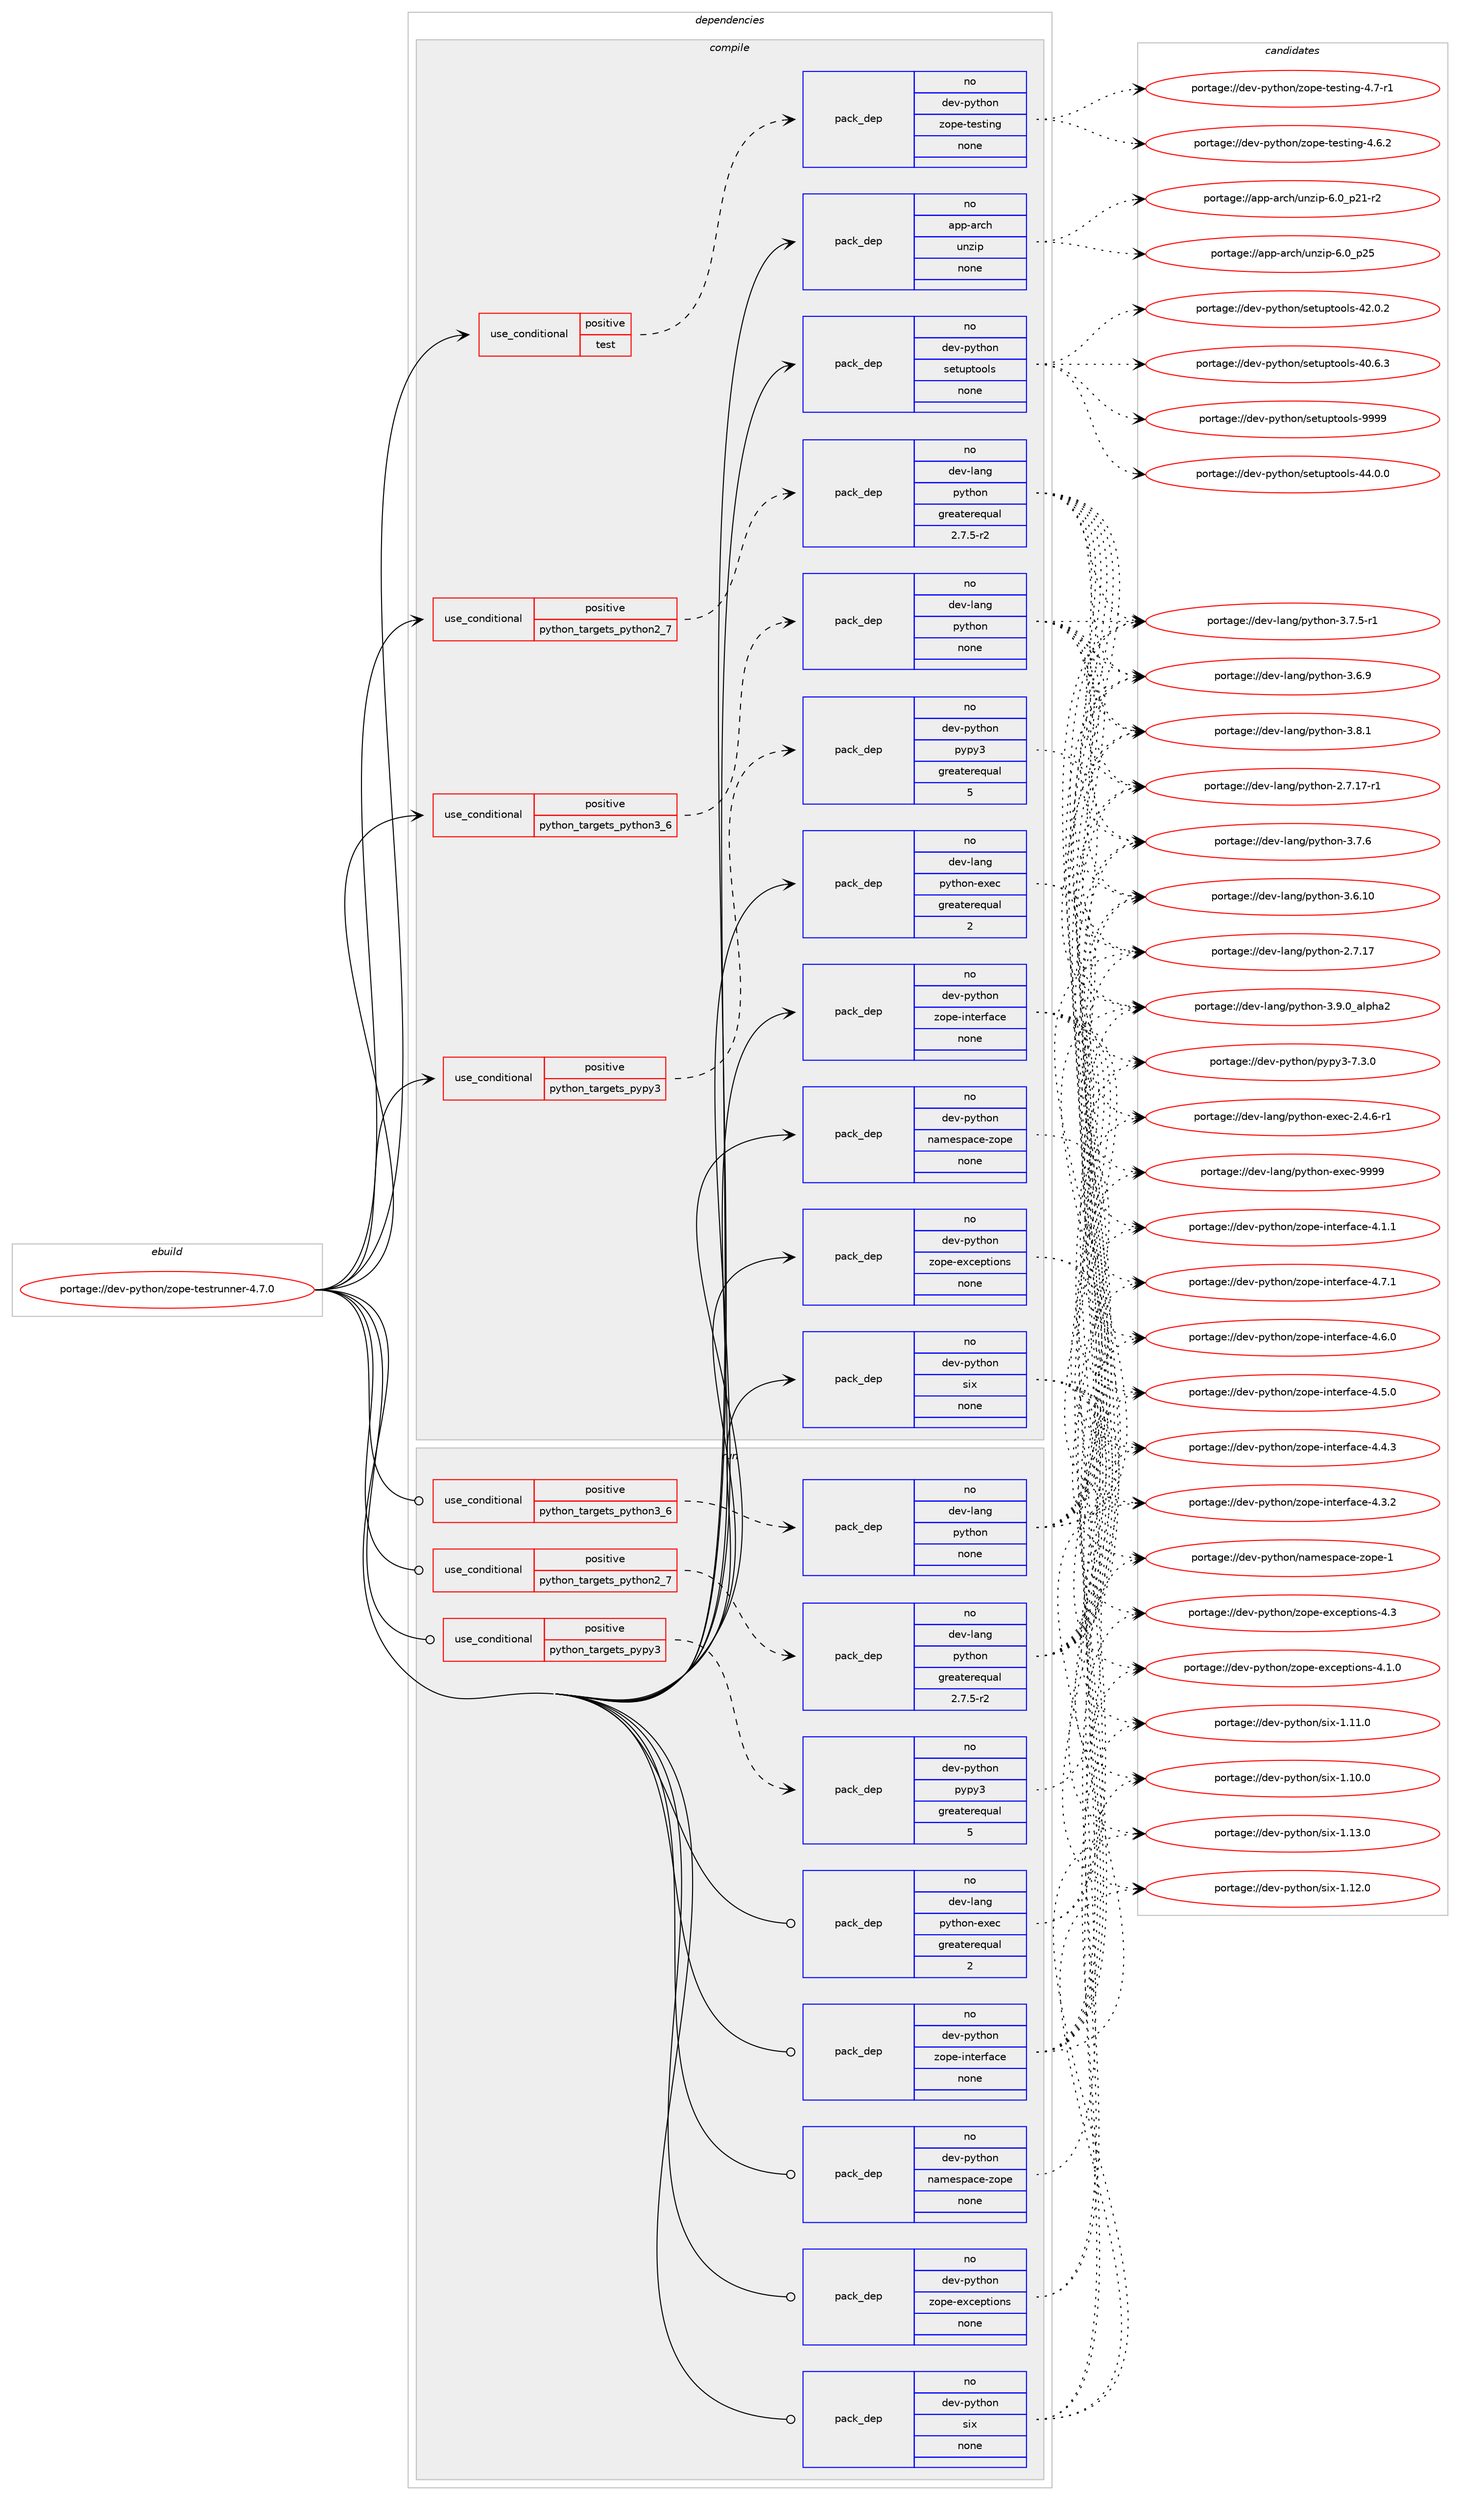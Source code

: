 digraph prolog {

# *************
# Graph options
# *************

newrank=true;
concentrate=true;
compound=true;
graph [rankdir=LR,fontname=Helvetica,fontsize=10,ranksep=1.5];#, ranksep=2.5, nodesep=0.2];
edge  [arrowhead=vee];
node  [fontname=Helvetica,fontsize=10];

# **********
# The ebuild
# **********

subgraph cluster_leftcol {
color=gray;
rank=same;
label=<<i>ebuild</i>>;
id [label="portage://dev-python/zope-testrunner-4.7.0", color=red, width=4, href="../dev-python/zope-testrunner-4.7.0.svg"];
}

# ****************
# The dependencies
# ****************

subgraph cluster_midcol {
color=gray;
label=<<i>dependencies</i>>;
subgraph cluster_compile {
fillcolor="#eeeeee";
style=filled;
label=<<i>compile</i>>;
subgraph cond103108 {
dependency416322 [label=<<TABLE BORDER="0" CELLBORDER="1" CELLSPACING="0" CELLPADDING="4"><TR><TD ROWSPAN="3" CELLPADDING="10">use_conditional</TD></TR><TR><TD>positive</TD></TR><TR><TD>python_targets_pypy3</TD></TR></TABLE>>, shape=none, color=red];
subgraph pack308333 {
dependency416323 [label=<<TABLE BORDER="0" CELLBORDER="1" CELLSPACING="0" CELLPADDING="4" WIDTH="220"><TR><TD ROWSPAN="6" CELLPADDING="30">pack_dep</TD></TR><TR><TD WIDTH="110">no</TD></TR><TR><TD>dev-python</TD></TR><TR><TD>pypy3</TD></TR><TR><TD>greaterequal</TD></TR><TR><TD>5</TD></TR></TABLE>>, shape=none, color=blue];
}
dependency416322:e -> dependency416323:w [weight=20,style="dashed",arrowhead="vee"];
}
id:e -> dependency416322:w [weight=20,style="solid",arrowhead="vee"];
subgraph cond103109 {
dependency416324 [label=<<TABLE BORDER="0" CELLBORDER="1" CELLSPACING="0" CELLPADDING="4"><TR><TD ROWSPAN="3" CELLPADDING="10">use_conditional</TD></TR><TR><TD>positive</TD></TR><TR><TD>python_targets_python2_7</TD></TR></TABLE>>, shape=none, color=red];
subgraph pack308334 {
dependency416325 [label=<<TABLE BORDER="0" CELLBORDER="1" CELLSPACING="0" CELLPADDING="4" WIDTH="220"><TR><TD ROWSPAN="6" CELLPADDING="30">pack_dep</TD></TR><TR><TD WIDTH="110">no</TD></TR><TR><TD>dev-lang</TD></TR><TR><TD>python</TD></TR><TR><TD>greaterequal</TD></TR><TR><TD>2.7.5-r2</TD></TR></TABLE>>, shape=none, color=blue];
}
dependency416324:e -> dependency416325:w [weight=20,style="dashed",arrowhead="vee"];
}
id:e -> dependency416324:w [weight=20,style="solid",arrowhead="vee"];
subgraph cond103110 {
dependency416326 [label=<<TABLE BORDER="0" CELLBORDER="1" CELLSPACING="0" CELLPADDING="4"><TR><TD ROWSPAN="3" CELLPADDING="10">use_conditional</TD></TR><TR><TD>positive</TD></TR><TR><TD>python_targets_python3_6</TD></TR></TABLE>>, shape=none, color=red];
subgraph pack308335 {
dependency416327 [label=<<TABLE BORDER="0" CELLBORDER="1" CELLSPACING="0" CELLPADDING="4" WIDTH="220"><TR><TD ROWSPAN="6" CELLPADDING="30">pack_dep</TD></TR><TR><TD WIDTH="110">no</TD></TR><TR><TD>dev-lang</TD></TR><TR><TD>python</TD></TR><TR><TD>none</TD></TR><TR><TD></TD></TR></TABLE>>, shape=none, color=blue];
}
dependency416326:e -> dependency416327:w [weight=20,style="dashed",arrowhead="vee"];
}
id:e -> dependency416326:w [weight=20,style="solid",arrowhead="vee"];
subgraph cond103111 {
dependency416328 [label=<<TABLE BORDER="0" CELLBORDER="1" CELLSPACING="0" CELLPADDING="4"><TR><TD ROWSPAN="3" CELLPADDING="10">use_conditional</TD></TR><TR><TD>positive</TD></TR><TR><TD>test</TD></TR></TABLE>>, shape=none, color=red];
subgraph pack308336 {
dependency416329 [label=<<TABLE BORDER="0" CELLBORDER="1" CELLSPACING="0" CELLPADDING="4" WIDTH="220"><TR><TD ROWSPAN="6" CELLPADDING="30">pack_dep</TD></TR><TR><TD WIDTH="110">no</TD></TR><TR><TD>dev-python</TD></TR><TR><TD>zope-testing</TD></TR><TR><TD>none</TD></TR><TR><TD></TD></TR></TABLE>>, shape=none, color=blue];
}
dependency416328:e -> dependency416329:w [weight=20,style="dashed",arrowhead="vee"];
}
id:e -> dependency416328:w [weight=20,style="solid",arrowhead="vee"];
subgraph pack308337 {
dependency416330 [label=<<TABLE BORDER="0" CELLBORDER="1" CELLSPACING="0" CELLPADDING="4" WIDTH="220"><TR><TD ROWSPAN="6" CELLPADDING="30">pack_dep</TD></TR><TR><TD WIDTH="110">no</TD></TR><TR><TD>app-arch</TD></TR><TR><TD>unzip</TD></TR><TR><TD>none</TD></TR><TR><TD></TD></TR></TABLE>>, shape=none, color=blue];
}
id:e -> dependency416330:w [weight=20,style="solid",arrowhead="vee"];
subgraph pack308338 {
dependency416331 [label=<<TABLE BORDER="0" CELLBORDER="1" CELLSPACING="0" CELLPADDING="4" WIDTH="220"><TR><TD ROWSPAN="6" CELLPADDING="30">pack_dep</TD></TR><TR><TD WIDTH="110">no</TD></TR><TR><TD>dev-lang</TD></TR><TR><TD>python-exec</TD></TR><TR><TD>greaterequal</TD></TR><TR><TD>2</TD></TR></TABLE>>, shape=none, color=blue];
}
id:e -> dependency416331:w [weight=20,style="solid",arrowhead="vee"];
subgraph pack308339 {
dependency416332 [label=<<TABLE BORDER="0" CELLBORDER="1" CELLSPACING="0" CELLPADDING="4" WIDTH="220"><TR><TD ROWSPAN="6" CELLPADDING="30">pack_dep</TD></TR><TR><TD WIDTH="110">no</TD></TR><TR><TD>dev-python</TD></TR><TR><TD>namespace-zope</TD></TR><TR><TD>none</TD></TR><TR><TD></TD></TR></TABLE>>, shape=none, color=blue];
}
id:e -> dependency416332:w [weight=20,style="solid",arrowhead="vee"];
subgraph pack308340 {
dependency416333 [label=<<TABLE BORDER="0" CELLBORDER="1" CELLSPACING="0" CELLPADDING="4" WIDTH="220"><TR><TD ROWSPAN="6" CELLPADDING="30">pack_dep</TD></TR><TR><TD WIDTH="110">no</TD></TR><TR><TD>dev-python</TD></TR><TR><TD>setuptools</TD></TR><TR><TD>none</TD></TR><TR><TD></TD></TR></TABLE>>, shape=none, color=blue];
}
id:e -> dependency416333:w [weight=20,style="solid",arrowhead="vee"];
subgraph pack308341 {
dependency416334 [label=<<TABLE BORDER="0" CELLBORDER="1" CELLSPACING="0" CELLPADDING="4" WIDTH="220"><TR><TD ROWSPAN="6" CELLPADDING="30">pack_dep</TD></TR><TR><TD WIDTH="110">no</TD></TR><TR><TD>dev-python</TD></TR><TR><TD>six</TD></TR><TR><TD>none</TD></TR><TR><TD></TD></TR></TABLE>>, shape=none, color=blue];
}
id:e -> dependency416334:w [weight=20,style="solid",arrowhead="vee"];
subgraph pack308342 {
dependency416335 [label=<<TABLE BORDER="0" CELLBORDER="1" CELLSPACING="0" CELLPADDING="4" WIDTH="220"><TR><TD ROWSPAN="6" CELLPADDING="30">pack_dep</TD></TR><TR><TD WIDTH="110">no</TD></TR><TR><TD>dev-python</TD></TR><TR><TD>zope-exceptions</TD></TR><TR><TD>none</TD></TR><TR><TD></TD></TR></TABLE>>, shape=none, color=blue];
}
id:e -> dependency416335:w [weight=20,style="solid",arrowhead="vee"];
subgraph pack308343 {
dependency416336 [label=<<TABLE BORDER="0" CELLBORDER="1" CELLSPACING="0" CELLPADDING="4" WIDTH="220"><TR><TD ROWSPAN="6" CELLPADDING="30">pack_dep</TD></TR><TR><TD WIDTH="110">no</TD></TR><TR><TD>dev-python</TD></TR><TR><TD>zope-interface</TD></TR><TR><TD>none</TD></TR><TR><TD></TD></TR></TABLE>>, shape=none, color=blue];
}
id:e -> dependency416336:w [weight=20,style="solid",arrowhead="vee"];
}
subgraph cluster_compileandrun {
fillcolor="#eeeeee";
style=filled;
label=<<i>compile and run</i>>;
}
subgraph cluster_run {
fillcolor="#eeeeee";
style=filled;
label=<<i>run</i>>;
subgraph cond103112 {
dependency416337 [label=<<TABLE BORDER="0" CELLBORDER="1" CELLSPACING="0" CELLPADDING="4"><TR><TD ROWSPAN="3" CELLPADDING="10">use_conditional</TD></TR><TR><TD>positive</TD></TR><TR><TD>python_targets_pypy3</TD></TR></TABLE>>, shape=none, color=red];
subgraph pack308344 {
dependency416338 [label=<<TABLE BORDER="0" CELLBORDER="1" CELLSPACING="0" CELLPADDING="4" WIDTH="220"><TR><TD ROWSPAN="6" CELLPADDING="30">pack_dep</TD></TR><TR><TD WIDTH="110">no</TD></TR><TR><TD>dev-python</TD></TR><TR><TD>pypy3</TD></TR><TR><TD>greaterequal</TD></TR><TR><TD>5</TD></TR></TABLE>>, shape=none, color=blue];
}
dependency416337:e -> dependency416338:w [weight=20,style="dashed",arrowhead="vee"];
}
id:e -> dependency416337:w [weight=20,style="solid",arrowhead="odot"];
subgraph cond103113 {
dependency416339 [label=<<TABLE BORDER="0" CELLBORDER="1" CELLSPACING="0" CELLPADDING="4"><TR><TD ROWSPAN="3" CELLPADDING="10">use_conditional</TD></TR><TR><TD>positive</TD></TR><TR><TD>python_targets_python2_7</TD></TR></TABLE>>, shape=none, color=red];
subgraph pack308345 {
dependency416340 [label=<<TABLE BORDER="0" CELLBORDER="1" CELLSPACING="0" CELLPADDING="4" WIDTH="220"><TR><TD ROWSPAN="6" CELLPADDING="30">pack_dep</TD></TR><TR><TD WIDTH="110">no</TD></TR><TR><TD>dev-lang</TD></TR><TR><TD>python</TD></TR><TR><TD>greaterequal</TD></TR><TR><TD>2.7.5-r2</TD></TR></TABLE>>, shape=none, color=blue];
}
dependency416339:e -> dependency416340:w [weight=20,style="dashed",arrowhead="vee"];
}
id:e -> dependency416339:w [weight=20,style="solid",arrowhead="odot"];
subgraph cond103114 {
dependency416341 [label=<<TABLE BORDER="0" CELLBORDER="1" CELLSPACING="0" CELLPADDING="4"><TR><TD ROWSPAN="3" CELLPADDING="10">use_conditional</TD></TR><TR><TD>positive</TD></TR><TR><TD>python_targets_python3_6</TD></TR></TABLE>>, shape=none, color=red];
subgraph pack308346 {
dependency416342 [label=<<TABLE BORDER="0" CELLBORDER="1" CELLSPACING="0" CELLPADDING="4" WIDTH="220"><TR><TD ROWSPAN="6" CELLPADDING="30">pack_dep</TD></TR><TR><TD WIDTH="110">no</TD></TR><TR><TD>dev-lang</TD></TR><TR><TD>python</TD></TR><TR><TD>none</TD></TR><TR><TD></TD></TR></TABLE>>, shape=none, color=blue];
}
dependency416341:e -> dependency416342:w [weight=20,style="dashed",arrowhead="vee"];
}
id:e -> dependency416341:w [weight=20,style="solid",arrowhead="odot"];
subgraph pack308347 {
dependency416343 [label=<<TABLE BORDER="0" CELLBORDER="1" CELLSPACING="0" CELLPADDING="4" WIDTH="220"><TR><TD ROWSPAN="6" CELLPADDING="30">pack_dep</TD></TR><TR><TD WIDTH="110">no</TD></TR><TR><TD>dev-lang</TD></TR><TR><TD>python-exec</TD></TR><TR><TD>greaterequal</TD></TR><TR><TD>2</TD></TR></TABLE>>, shape=none, color=blue];
}
id:e -> dependency416343:w [weight=20,style="solid",arrowhead="odot"];
subgraph pack308348 {
dependency416344 [label=<<TABLE BORDER="0" CELLBORDER="1" CELLSPACING="0" CELLPADDING="4" WIDTH="220"><TR><TD ROWSPAN="6" CELLPADDING="30">pack_dep</TD></TR><TR><TD WIDTH="110">no</TD></TR><TR><TD>dev-python</TD></TR><TR><TD>namespace-zope</TD></TR><TR><TD>none</TD></TR><TR><TD></TD></TR></TABLE>>, shape=none, color=blue];
}
id:e -> dependency416344:w [weight=20,style="solid",arrowhead="odot"];
subgraph pack308349 {
dependency416345 [label=<<TABLE BORDER="0" CELLBORDER="1" CELLSPACING="0" CELLPADDING="4" WIDTH="220"><TR><TD ROWSPAN="6" CELLPADDING="30">pack_dep</TD></TR><TR><TD WIDTH="110">no</TD></TR><TR><TD>dev-python</TD></TR><TR><TD>six</TD></TR><TR><TD>none</TD></TR><TR><TD></TD></TR></TABLE>>, shape=none, color=blue];
}
id:e -> dependency416345:w [weight=20,style="solid",arrowhead="odot"];
subgraph pack308350 {
dependency416346 [label=<<TABLE BORDER="0" CELLBORDER="1" CELLSPACING="0" CELLPADDING="4" WIDTH="220"><TR><TD ROWSPAN="6" CELLPADDING="30">pack_dep</TD></TR><TR><TD WIDTH="110">no</TD></TR><TR><TD>dev-python</TD></TR><TR><TD>zope-exceptions</TD></TR><TR><TD>none</TD></TR><TR><TD></TD></TR></TABLE>>, shape=none, color=blue];
}
id:e -> dependency416346:w [weight=20,style="solid",arrowhead="odot"];
subgraph pack308351 {
dependency416347 [label=<<TABLE BORDER="0" CELLBORDER="1" CELLSPACING="0" CELLPADDING="4" WIDTH="220"><TR><TD ROWSPAN="6" CELLPADDING="30">pack_dep</TD></TR><TR><TD WIDTH="110">no</TD></TR><TR><TD>dev-python</TD></TR><TR><TD>zope-interface</TD></TR><TR><TD>none</TD></TR><TR><TD></TD></TR></TABLE>>, shape=none, color=blue];
}
id:e -> dependency416347:w [weight=20,style="solid",arrowhead="odot"];
}
}

# **************
# The candidates
# **************

subgraph cluster_choices {
rank=same;
color=gray;
label=<<i>candidates</i>>;

subgraph choice308333 {
color=black;
nodesep=1;
choice100101118451121211161041111104711212111212151455546514648 [label="portage://dev-python/pypy3-7.3.0", color=red, width=4,href="../dev-python/pypy3-7.3.0.svg"];
dependency416323:e -> choice100101118451121211161041111104711212111212151455546514648:w [style=dotted,weight="100"];
}
subgraph choice308334 {
color=black;
nodesep=1;
choice10010111845108971101034711212111610411111045514657464895971081121049750 [label="portage://dev-lang/python-3.9.0_alpha2", color=red, width=4,href="../dev-lang/python-3.9.0_alpha2.svg"];
choice100101118451089711010347112121116104111110455146564649 [label="portage://dev-lang/python-3.8.1", color=red, width=4,href="../dev-lang/python-3.8.1.svg"];
choice100101118451089711010347112121116104111110455146554654 [label="portage://dev-lang/python-3.7.6", color=red, width=4,href="../dev-lang/python-3.7.6.svg"];
choice1001011184510897110103471121211161041111104551465546534511449 [label="portage://dev-lang/python-3.7.5-r1", color=red, width=4,href="../dev-lang/python-3.7.5-r1.svg"];
choice100101118451089711010347112121116104111110455146544657 [label="portage://dev-lang/python-3.6.9", color=red, width=4,href="../dev-lang/python-3.6.9.svg"];
choice10010111845108971101034711212111610411111045514654464948 [label="portage://dev-lang/python-3.6.10", color=red, width=4,href="../dev-lang/python-3.6.10.svg"];
choice100101118451089711010347112121116104111110455046554649554511449 [label="portage://dev-lang/python-2.7.17-r1", color=red, width=4,href="../dev-lang/python-2.7.17-r1.svg"];
choice10010111845108971101034711212111610411111045504655464955 [label="portage://dev-lang/python-2.7.17", color=red, width=4,href="../dev-lang/python-2.7.17.svg"];
dependency416325:e -> choice10010111845108971101034711212111610411111045514657464895971081121049750:w [style=dotted,weight="100"];
dependency416325:e -> choice100101118451089711010347112121116104111110455146564649:w [style=dotted,weight="100"];
dependency416325:e -> choice100101118451089711010347112121116104111110455146554654:w [style=dotted,weight="100"];
dependency416325:e -> choice1001011184510897110103471121211161041111104551465546534511449:w [style=dotted,weight="100"];
dependency416325:e -> choice100101118451089711010347112121116104111110455146544657:w [style=dotted,weight="100"];
dependency416325:e -> choice10010111845108971101034711212111610411111045514654464948:w [style=dotted,weight="100"];
dependency416325:e -> choice100101118451089711010347112121116104111110455046554649554511449:w [style=dotted,weight="100"];
dependency416325:e -> choice10010111845108971101034711212111610411111045504655464955:w [style=dotted,weight="100"];
}
subgraph choice308335 {
color=black;
nodesep=1;
choice10010111845108971101034711212111610411111045514657464895971081121049750 [label="portage://dev-lang/python-3.9.0_alpha2", color=red, width=4,href="../dev-lang/python-3.9.0_alpha2.svg"];
choice100101118451089711010347112121116104111110455146564649 [label="portage://dev-lang/python-3.8.1", color=red, width=4,href="../dev-lang/python-3.8.1.svg"];
choice100101118451089711010347112121116104111110455146554654 [label="portage://dev-lang/python-3.7.6", color=red, width=4,href="../dev-lang/python-3.7.6.svg"];
choice1001011184510897110103471121211161041111104551465546534511449 [label="portage://dev-lang/python-3.7.5-r1", color=red, width=4,href="../dev-lang/python-3.7.5-r1.svg"];
choice100101118451089711010347112121116104111110455146544657 [label="portage://dev-lang/python-3.6.9", color=red, width=4,href="../dev-lang/python-3.6.9.svg"];
choice10010111845108971101034711212111610411111045514654464948 [label="portage://dev-lang/python-3.6.10", color=red, width=4,href="../dev-lang/python-3.6.10.svg"];
choice100101118451089711010347112121116104111110455046554649554511449 [label="portage://dev-lang/python-2.7.17-r1", color=red, width=4,href="../dev-lang/python-2.7.17-r1.svg"];
choice10010111845108971101034711212111610411111045504655464955 [label="portage://dev-lang/python-2.7.17", color=red, width=4,href="../dev-lang/python-2.7.17.svg"];
dependency416327:e -> choice10010111845108971101034711212111610411111045514657464895971081121049750:w [style=dotted,weight="100"];
dependency416327:e -> choice100101118451089711010347112121116104111110455146564649:w [style=dotted,weight="100"];
dependency416327:e -> choice100101118451089711010347112121116104111110455146554654:w [style=dotted,weight="100"];
dependency416327:e -> choice1001011184510897110103471121211161041111104551465546534511449:w [style=dotted,weight="100"];
dependency416327:e -> choice100101118451089711010347112121116104111110455146544657:w [style=dotted,weight="100"];
dependency416327:e -> choice10010111845108971101034711212111610411111045514654464948:w [style=dotted,weight="100"];
dependency416327:e -> choice100101118451089711010347112121116104111110455046554649554511449:w [style=dotted,weight="100"];
dependency416327:e -> choice10010111845108971101034711212111610411111045504655464955:w [style=dotted,weight="100"];
}
subgraph choice308336 {
color=black;
nodesep=1;
choice100101118451121211161041111104712211111210145116101115116105110103455246554511449 [label="portage://dev-python/zope-testing-4.7-r1", color=red, width=4,href="../dev-python/zope-testing-4.7-r1.svg"];
choice100101118451121211161041111104712211111210145116101115116105110103455246544650 [label="portage://dev-python/zope-testing-4.6.2", color=red, width=4,href="../dev-python/zope-testing-4.6.2.svg"];
dependency416329:e -> choice100101118451121211161041111104712211111210145116101115116105110103455246554511449:w [style=dotted,weight="100"];
dependency416329:e -> choice100101118451121211161041111104712211111210145116101115116105110103455246544650:w [style=dotted,weight="100"];
}
subgraph choice308337 {
color=black;
nodesep=1;
choice971121124597114991044711711012210511245544648951125053 [label="portage://app-arch/unzip-6.0_p25", color=red, width=4,href="../app-arch/unzip-6.0_p25.svg"];
choice9711211245971149910447117110122105112455446489511250494511450 [label="portage://app-arch/unzip-6.0_p21-r2", color=red, width=4,href="../app-arch/unzip-6.0_p21-r2.svg"];
dependency416330:e -> choice971121124597114991044711711012210511245544648951125053:w [style=dotted,weight="100"];
dependency416330:e -> choice9711211245971149910447117110122105112455446489511250494511450:w [style=dotted,weight="100"];
}
subgraph choice308338 {
color=black;
nodesep=1;
choice10010111845108971101034711212111610411111045101120101994557575757 [label="portage://dev-lang/python-exec-9999", color=red, width=4,href="../dev-lang/python-exec-9999.svg"];
choice10010111845108971101034711212111610411111045101120101994550465246544511449 [label="portage://dev-lang/python-exec-2.4.6-r1", color=red, width=4,href="../dev-lang/python-exec-2.4.6-r1.svg"];
dependency416331:e -> choice10010111845108971101034711212111610411111045101120101994557575757:w [style=dotted,weight="100"];
dependency416331:e -> choice10010111845108971101034711212111610411111045101120101994550465246544511449:w [style=dotted,weight="100"];
}
subgraph choice308339 {
color=black;
nodesep=1;
choice1001011184511212111610411111047110971091011151129799101451221111121014549 [label="portage://dev-python/namespace-zope-1", color=red, width=4,href="../dev-python/namespace-zope-1.svg"];
dependency416332:e -> choice1001011184511212111610411111047110971091011151129799101451221111121014549:w [style=dotted,weight="100"];
}
subgraph choice308340 {
color=black;
nodesep=1;
choice10010111845112121116104111110471151011161171121161111111081154557575757 [label="portage://dev-python/setuptools-9999", color=red, width=4,href="../dev-python/setuptools-9999.svg"];
choice100101118451121211161041111104711510111611711211611111110811545525246484648 [label="portage://dev-python/setuptools-44.0.0", color=red, width=4,href="../dev-python/setuptools-44.0.0.svg"];
choice100101118451121211161041111104711510111611711211611111110811545525046484650 [label="portage://dev-python/setuptools-42.0.2", color=red, width=4,href="../dev-python/setuptools-42.0.2.svg"];
choice100101118451121211161041111104711510111611711211611111110811545524846544651 [label="portage://dev-python/setuptools-40.6.3", color=red, width=4,href="../dev-python/setuptools-40.6.3.svg"];
dependency416333:e -> choice10010111845112121116104111110471151011161171121161111111081154557575757:w [style=dotted,weight="100"];
dependency416333:e -> choice100101118451121211161041111104711510111611711211611111110811545525246484648:w [style=dotted,weight="100"];
dependency416333:e -> choice100101118451121211161041111104711510111611711211611111110811545525046484650:w [style=dotted,weight="100"];
dependency416333:e -> choice100101118451121211161041111104711510111611711211611111110811545524846544651:w [style=dotted,weight="100"];
}
subgraph choice308341 {
color=black;
nodesep=1;
choice100101118451121211161041111104711510512045494649514648 [label="portage://dev-python/six-1.13.0", color=red, width=4,href="../dev-python/six-1.13.0.svg"];
choice100101118451121211161041111104711510512045494649504648 [label="portage://dev-python/six-1.12.0", color=red, width=4,href="../dev-python/six-1.12.0.svg"];
choice100101118451121211161041111104711510512045494649494648 [label="portage://dev-python/six-1.11.0", color=red, width=4,href="../dev-python/six-1.11.0.svg"];
choice100101118451121211161041111104711510512045494649484648 [label="portage://dev-python/six-1.10.0", color=red, width=4,href="../dev-python/six-1.10.0.svg"];
dependency416334:e -> choice100101118451121211161041111104711510512045494649514648:w [style=dotted,weight="100"];
dependency416334:e -> choice100101118451121211161041111104711510512045494649504648:w [style=dotted,weight="100"];
dependency416334:e -> choice100101118451121211161041111104711510512045494649494648:w [style=dotted,weight="100"];
dependency416334:e -> choice100101118451121211161041111104711510512045494649484648:w [style=dotted,weight="100"];
}
subgraph choice308342 {
color=black;
nodesep=1;
choice1001011184511212111610411111047122111112101451011209910111211610511111011545524651 [label="portage://dev-python/zope-exceptions-4.3", color=red, width=4,href="../dev-python/zope-exceptions-4.3.svg"];
choice10010111845112121116104111110471221111121014510112099101112116105111110115455246494648 [label="portage://dev-python/zope-exceptions-4.1.0", color=red, width=4,href="../dev-python/zope-exceptions-4.1.0.svg"];
dependency416335:e -> choice1001011184511212111610411111047122111112101451011209910111211610511111011545524651:w [style=dotted,weight="100"];
dependency416335:e -> choice10010111845112121116104111110471221111121014510112099101112116105111110115455246494648:w [style=dotted,weight="100"];
}
subgraph choice308343 {
color=black;
nodesep=1;
choice1001011184511212111610411111047122111112101451051101161011141029799101455246554649 [label="portage://dev-python/zope-interface-4.7.1", color=red, width=4,href="../dev-python/zope-interface-4.7.1.svg"];
choice1001011184511212111610411111047122111112101451051101161011141029799101455246544648 [label="portage://dev-python/zope-interface-4.6.0", color=red, width=4,href="../dev-python/zope-interface-4.6.0.svg"];
choice1001011184511212111610411111047122111112101451051101161011141029799101455246534648 [label="portage://dev-python/zope-interface-4.5.0", color=red, width=4,href="../dev-python/zope-interface-4.5.0.svg"];
choice1001011184511212111610411111047122111112101451051101161011141029799101455246524651 [label="portage://dev-python/zope-interface-4.4.3", color=red, width=4,href="../dev-python/zope-interface-4.4.3.svg"];
choice1001011184511212111610411111047122111112101451051101161011141029799101455246514650 [label="portage://dev-python/zope-interface-4.3.2", color=red, width=4,href="../dev-python/zope-interface-4.3.2.svg"];
choice1001011184511212111610411111047122111112101451051101161011141029799101455246494649 [label="portage://dev-python/zope-interface-4.1.1", color=red, width=4,href="../dev-python/zope-interface-4.1.1.svg"];
dependency416336:e -> choice1001011184511212111610411111047122111112101451051101161011141029799101455246554649:w [style=dotted,weight="100"];
dependency416336:e -> choice1001011184511212111610411111047122111112101451051101161011141029799101455246544648:w [style=dotted,weight="100"];
dependency416336:e -> choice1001011184511212111610411111047122111112101451051101161011141029799101455246534648:w [style=dotted,weight="100"];
dependency416336:e -> choice1001011184511212111610411111047122111112101451051101161011141029799101455246524651:w [style=dotted,weight="100"];
dependency416336:e -> choice1001011184511212111610411111047122111112101451051101161011141029799101455246514650:w [style=dotted,weight="100"];
dependency416336:e -> choice1001011184511212111610411111047122111112101451051101161011141029799101455246494649:w [style=dotted,weight="100"];
}
subgraph choice308344 {
color=black;
nodesep=1;
choice100101118451121211161041111104711212111212151455546514648 [label="portage://dev-python/pypy3-7.3.0", color=red, width=4,href="../dev-python/pypy3-7.3.0.svg"];
dependency416338:e -> choice100101118451121211161041111104711212111212151455546514648:w [style=dotted,weight="100"];
}
subgraph choice308345 {
color=black;
nodesep=1;
choice10010111845108971101034711212111610411111045514657464895971081121049750 [label="portage://dev-lang/python-3.9.0_alpha2", color=red, width=4,href="../dev-lang/python-3.9.0_alpha2.svg"];
choice100101118451089711010347112121116104111110455146564649 [label="portage://dev-lang/python-3.8.1", color=red, width=4,href="../dev-lang/python-3.8.1.svg"];
choice100101118451089711010347112121116104111110455146554654 [label="portage://dev-lang/python-3.7.6", color=red, width=4,href="../dev-lang/python-3.7.6.svg"];
choice1001011184510897110103471121211161041111104551465546534511449 [label="portage://dev-lang/python-3.7.5-r1", color=red, width=4,href="../dev-lang/python-3.7.5-r1.svg"];
choice100101118451089711010347112121116104111110455146544657 [label="portage://dev-lang/python-3.6.9", color=red, width=4,href="../dev-lang/python-3.6.9.svg"];
choice10010111845108971101034711212111610411111045514654464948 [label="portage://dev-lang/python-3.6.10", color=red, width=4,href="../dev-lang/python-3.6.10.svg"];
choice100101118451089711010347112121116104111110455046554649554511449 [label="portage://dev-lang/python-2.7.17-r1", color=red, width=4,href="../dev-lang/python-2.7.17-r1.svg"];
choice10010111845108971101034711212111610411111045504655464955 [label="portage://dev-lang/python-2.7.17", color=red, width=4,href="../dev-lang/python-2.7.17.svg"];
dependency416340:e -> choice10010111845108971101034711212111610411111045514657464895971081121049750:w [style=dotted,weight="100"];
dependency416340:e -> choice100101118451089711010347112121116104111110455146564649:w [style=dotted,weight="100"];
dependency416340:e -> choice100101118451089711010347112121116104111110455146554654:w [style=dotted,weight="100"];
dependency416340:e -> choice1001011184510897110103471121211161041111104551465546534511449:w [style=dotted,weight="100"];
dependency416340:e -> choice100101118451089711010347112121116104111110455146544657:w [style=dotted,weight="100"];
dependency416340:e -> choice10010111845108971101034711212111610411111045514654464948:w [style=dotted,weight="100"];
dependency416340:e -> choice100101118451089711010347112121116104111110455046554649554511449:w [style=dotted,weight="100"];
dependency416340:e -> choice10010111845108971101034711212111610411111045504655464955:w [style=dotted,weight="100"];
}
subgraph choice308346 {
color=black;
nodesep=1;
choice10010111845108971101034711212111610411111045514657464895971081121049750 [label="portage://dev-lang/python-3.9.0_alpha2", color=red, width=4,href="../dev-lang/python-3.9.0_alpha2.svg"];
choice100101118451089711010347112121116104111110455146564649 [label="portage://dev-lang/python-3.8.1", color=red, width=4,href="../dev-lang/python-3.8.1.svg"];
choice100101118451089711010347112121116104111110455146554654 [label="portage://dev-lang/python-3.7.6", color=red, width=4,href="../dev-lang/python-3.7.6.svg"];
choice1001011184510897110103471121211161041111104551465546534511449 [label="portage://dev-lang/python-3.7.5-r1", color=red, width=4,href="../dev-lang/python-3.7.5-r1.svg"];
choice100101118451089711010347112121116104111110455146544657 [label="portage://dev-lang/python-3.6.9", color=red, width=4,href="../dev-lang/python-3.6.9.svg"];
choice10010111845108971101034711212111610411111045514654464948 [label="portage://dev-lang/python-3.6.10", color=red, width=4,href="../dev-lang/python-3.6.10.svg"];
choice100101118451089711010347112121116104111110455046554649554511449 [label="portage://dev-lang/python-2.7.17-r1", color=red, width=4,href="../dev-lang/python-2.7.17-r1.svg"];
choice10010111845108971101034711212111610411111045504655464955 [label="portage://dev-lang/python-2.7.17", color=red, width=4,href="../dev-lang/python-2.7.17.svg"];
dependency416342:e -> choice10010111845108971101034711212111610411111045514657464895971081121049750:w [style=dotted,weight="100"];
dependency416342:e -> choice100101118451089711010347112121116104111110455146564649:w [style=dotted,weight="100"];
dependency416342:e -> choice100101118451089711010347112121116104111110455146554654:w [style=dotted,weight="100"];
dependency416342:e -> choice1001011184510897110103471121211161041111104551465546534511449:w [style=dotted,weight="100"];
dependency416342:e -> choice100101118451089711010347112121116104111110455146544657:w [style=dotted,weight="100"];
dependency416342:e -> choice10010111845108971101034711212111610411111045514654464948:w [style=dotted,weight="100"];
dependency416342:e -> choice100101118451089711010347112121116104111110455046554649554511449:w [style=dotted,weight="100"];
dependency416342:e -> choice10010111845108971101034711212111610411111045504655464955:w [style=dotted,weight="100"];
}
subgraph choice308347 {
color=black;
nodesep=1;
choice10010111845108971101034711212111610411111045101120101994557575757 [label="portage://dev-lang/python-exec-9999", color=red, width=4,href="../dev-lang/python-exec-9999.svg"];
choice10010111845108971101034711212111610411111045101120101994550465246544511449 [label="portage://dev-lang/python-exec-2.4.6-r1", color=red, width=4,href="../dev-lang/python-exec-2.4.6-r1.svg"];
dependency416343:e -> choice10010111845108971101034711212111610411111045101120101994557575757:w [style=dotted,weight="100"];
dependency416343:e -> choice10010111845108971101034711212111610411111045101120101994550465246544511449:w [style=dotted,weight="100"];
}
subgraph choice308348 {
color=black;
nodesep=1;
choice1001011184511212111610411111047110971091011151129799101451221111121014549 [label="portage://dev-python/namespace-zope-1", color=red, width=4,href="../dev-python/namespace-zope-1.svg"];
dependency416344:e -> choice1001011184511212111610411111047110971091011151129799101451221111121014549:w [style=dotted,weight="100"];
}
subgraph choice308349 {
color=black;
nodesep=1;
choice100101118451121211161041111104711510512045494649514648 [label="portage://dev-python/six-1.13.0", color=red, width=4,href="../dev-python/six-1.13.0.svg"];
choice100101118451121211161041111104711510512045494649504648 [label="portage://dev-python/six-1.12.0", color=red, width=4,href="../dev-python/six-1.12.0.svg"];
choice100101118451121211161041111104711510512045494649494648 [label="portage://dev-python/six-1.11.0", color=red, width=4,href="../dev-python/six-1.11.0.svg"];
choice100101118451121211161041111104711510512045494649484648 [label="portage://dev-python/six-1.10.0", color=red, width=4,href="../dev-python/six-1.10.0.svg"];
dependency416345:e -> choice100101118451121211161041111104711510512045494649514648:w [style=dotted,weight="100"];
dependency416345:e -> choice100101118451121211161041111104711510512045494649504648:w [style=dotted,weight="100"];
dependency416345:e -> choice100101118451121211161041111104711510512045494649494648:w [style=dotted,weight="100"];
dependency416345:e -> choice100101118451121211161041111104711510512045494649484648:w [style=dotted,weight="100"];
}
subgraph choice308350 {
color=black;
nodesep=1;
choice1001011184511212111610411111047122111112101451011209910111211610511111011545524651 [label="portage://dev-python/zope-exceptions-4.3", color=red, width=4,href="../dev-python/zope-exceptions-4.3.svg"];
choice10010111845112121116104111110471221111121014510112099101112116105111110115455246494648 [label="portage://dev-python/zope-exceptions-4.1.0", color=red, width=4,href="../dev-python/zope-exceptions-4.1.0.svg"];
dependency416346:e -> choice1001011184511212111610411111047122111112101451011209910111211610511111011545524651:w [style=dotted,weight="100"];
dependency416346:e -> choice10010111845112121116104111110471221111121014510112099101112116105111110115455246494648:w [style=dotted,weight="100"];
}
subgraph choice308351 {
color=black;
nodesep=1;
choice1001011184511212111610411111047122111112101451051101161011141029799101455246554649 [label="portage://dev-python/zope-interface-4.7.1", color=red, width=4,href="../dev-python/zope-interface-4.7.1.svg"];
choice1001011184511212111610411111047122111112101451051101161011141029799101455246544648 [label="portage://dev-python/zope-interface-4.6.0", color=red, width=4,href="../dev-python/zope-interface-4.6.0.svg"];
choice1001011184511212111610411111047122111112101451051101161011141029799101455246534648 [label="portage://dev-python/zope-interface-4.5.0", color=red, width=4,href="../dev-python/zope-interface-4.5.0.svg"];
choice1001011184511212111610411111047122111112101451051101161011141029799101455246524651 [label="portage://dev-python/zope-interface-4.4.3", color=red, width=4,href="../dev-python/zope-interface-4.4.3.svg"];
choice1001011184511212111610411111047122111112101451051101161011141029799101455246514650 [label="portage://dev-python/zope-interface-4.3.2", color=red, width=4,href="../dev-python/zope-interface-4.3.2.svg"];
choice1001011184511212111610411111047122111112101451051101161011141029799101455246494649 [label="portage://dev-python/zope-interface-4.1.1", color=red, width=4,href="../dev-python/zope-interface-4.1.1.svg"];
dependency416347:e -> choice1001011184511212111610411111047122111112101451051101161011141029799101455246554649:w [style=dotted,weight="100"];
dependency416347:e -> choice1001011184511212111610411111047122111112101451051101161011141029799101455246544648:w [style=dotted,weight="100"];
dependency416347:e -> choice1001011184511212111610411111047122111112101451051101161011141029799101455246534648:w [style=dotted,weight="100"];
dependency416347:e -> choice1001011184511212111610411111047122111112101451051101161011141029799101455246524651:w [style=dotted,weight="100"];
dependency416347:e -> choice1001011184511212111610411111047122111112101451051101161011141029799101455246514650:w [style=dotted,weight="100"];
dependency416347:e -> choice1001011184511212111610411111047122111112101451051101161011141029799101455246494649:w [style=dotted,weight="100"];
}
}

}
